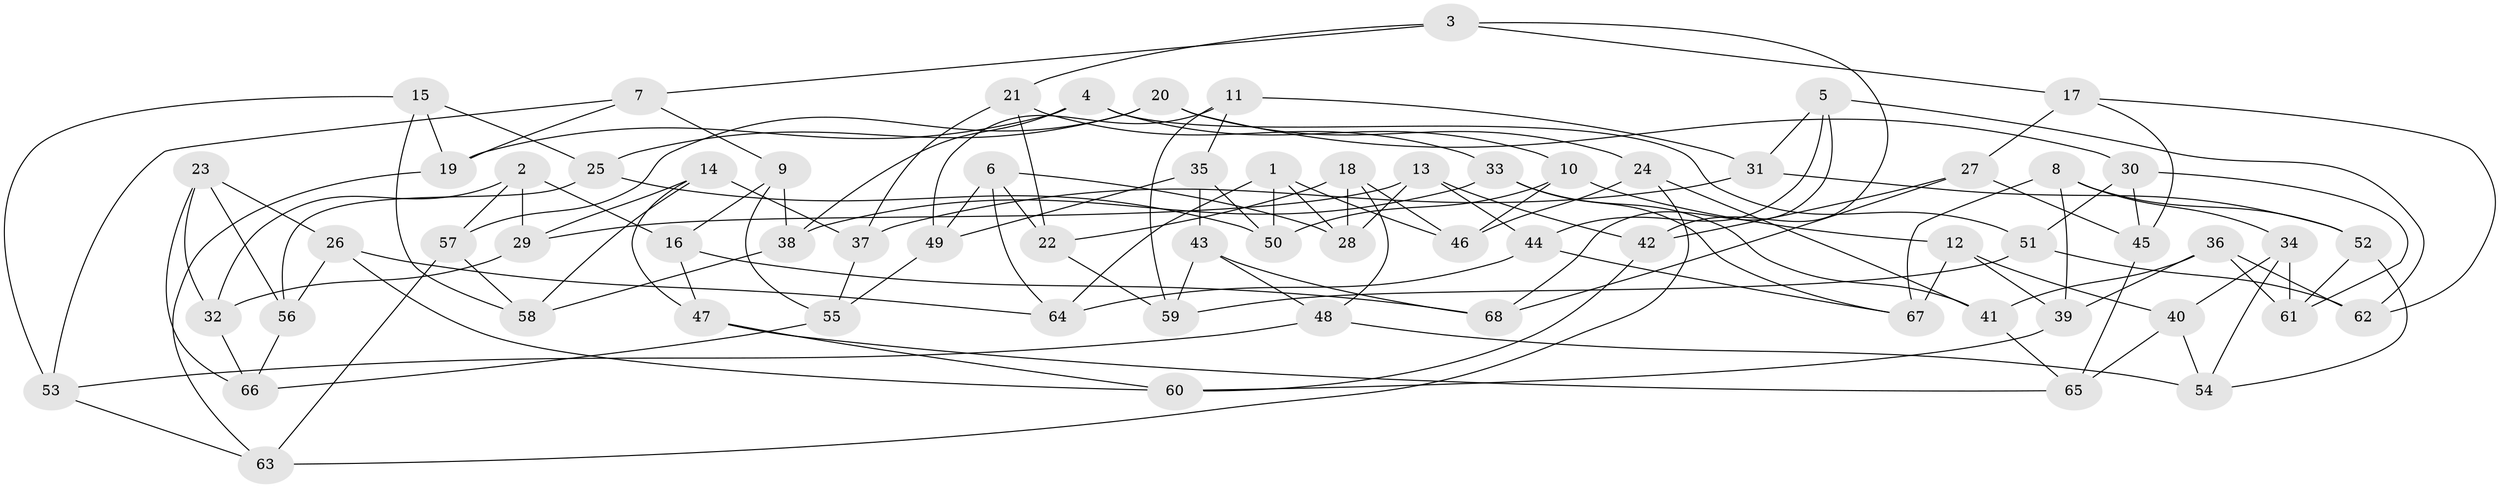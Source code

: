 // coarse degree distribution, {4: 0.3333333333333333, 3: 0.2222222222222222, 5: 0.14814814814814814, 6: 0.18518518518518517, 7: 0.07407407407407407, 12: 0.037037037037037035}
// Generated by graph-tools (version 1.1) at 2025/03/03/04/25 22:03:44]
// undirected, 68 vertices, 136 edges
graph export_dot {
graph [start="1"]
  node [color=gray90,style=filled];
  1;
  2;
  3;
  4;
  5;
  6;
  7;
  8;
  9;
  10;
  11;
  12;
  13;
  14;
  15;
  16;
  17;
  18;
  19;
  20;
  21;
  22;
  23;
  24;
  25;
  26;
  27;
  28;
  29;
  30;
  31;
  32;
  33;
  34;
  35;
  36;
  37;
  38;
  39;
  40;
  41;
  42;
  43;
  44;
  45;
  46;
  47;
  48;
  49;
  50;
  51;
  52;
  53;
  54;
  55;
  56;
  57;
  58;
  59;
  60;
  61;
  62;
  63;
  64;
  65;
  66;
  67;
  68;
  1 -- 28;
  1 -- 50;
  1 -- 64;
  1 -- 46;
  2 -- 16;
  2 -- 29;
  2 -- 57;
  2 -- 32;
  3 -- 21;
  3 -- 42;
  3 -- 17;
  3 -- 7;
  4 -- 19;
  4 -- 38;
  4 -- 51;
  4 -- 10;
  5 -- 31;
  5 -- 44;
  5 -- 62;
  5 -- 68;
  6 -- 22;
  6 -- 49;
  6 -- 28;
  6 -- 64;
  7 -- 9;
  7 -- 53;
  7 -- 19;
  8 -- 67;
  8 -- 39;
  8 -- 52;
  8 -- 34;
  9 -- 16;
  9 -- 55;
  9 -- 38;
  10 -- 12;
  10 -- 50;
  10 -- 46;
  11 -- 59;
  11 -- 49;
  11 -- 31;
  11 -- 35;
  12 -- 67;
  12 -- 40;
  12 -- 39;
  13 -- 28;
  13 -- 44;
  13 -- 29;
  13 -- 42;
  14 -- 58;
  14 -- 37;
  14 -- 47;
  14 -- 29;
  15 -- 25;
  15 -- 53;
  15 -- 58;
  15 -- 19;
  16 -- 47;
  16 -- 68;
  17 -- 27;
  17 -- 45;
  17 -- 62;
  18 -- 28;
  18 -- 46;
  18 -- 48;
  18 -- 22;
  19 -- 63;
  20 -- 24;
  20 -- 57;
  20 -- 25;
  20 -- 30;
  21 -- 33;
  21 -- 22;
  21 -- 37;
  22 -- 59;
  23 -- 56;
  23 -- 26;
  23 -- 66;
  23 -- 32;
  24 -- 63;
  24 -- 46;
  24 -- 41;
  25 -- 50;
  25 -- 56;
  26 -- 56;
  26 -- 60;
  26 -- 64;
  27 -- 45;
  27 -- 68;
  27 -- 42;
  29 -- 32;
  30 -- 45;
  30 -- 61;
  30 -- 51;
  31 -- 37;
  31 -- 52;
  32 -- 66;
  33 -- 41;
  33 -- 67;
  33 -- 38;
  34 -- 40;
  34 -- 54;
  34 -- 61;
  35 -- 43;
  35 -- 50;
  35 -- 49;
  36 -- 62;
  36 -- 39;
  36 -- 61;
  36 -- 41;
  37 -- 55;
  38 -- 58;
  39 -- 60;
  40 -- 54;
  40 -- 65;
  41 -- 65;
  42 -- 60;
  43 -- 48;
  43 -- 68;
  43 -- 59;
  44 -- 64;
  44 -- 67;
  45 -- 65;
  47 -- 65;
  47 -- 60;
  48 -- 54;
  48 -- 53;
  49 -- 55;
  51 -- 59;
  51 -- 62;
  52 -- 61;
  52 -- 54;
  53 -- 63;
  55 -- 66;
  56 -- 66;
  57 -- 63;
  57 -- 58;
}
